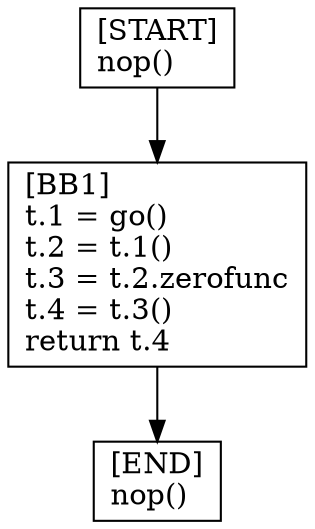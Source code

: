 digraph {
  node [shape=box]
  END [label="[END]\lnop()\l"];
  START [label="[START]\lnop()\l"];
  BB1 [label="[BB1]\lt.1 = go()\lt.2 = t.1()\lt.3 = t.2.zerofunc\lt.4 = t.3()\lreturn t.4\l"];
  START -> BB1;
  BB1 -> END;
}
